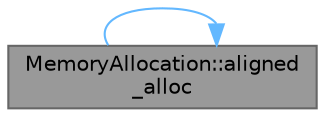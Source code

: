 digraph "MemoryAllocation::aligned_alloc"
{
 // LATEX_PDF_SIZE
  bgcolor="transparent";
  edge [fontname=Helvetica,fontsize=10,labelfontname=Helvetica,labelfontsize=10];
  node [fontname=Helvetica,fontsize=10,shape=box,height=0.2,width=0.4];
  rankdir="RL";
  Node1 [id="Node000001",label="MemoryAllocation::aligned\l_alloc",height=0.2,width=0.4,color="gray40", fillcolor="grey60", style="filled", fontcolor="black",tooltip="Aligned memory allocation compatible across platforms."];
  Node1 -> Node1 [id="edge1_Node000001_Node000001",dir="back",color="steelblue1",style="solid",tooltip=" "];
}
